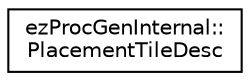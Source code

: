 digraph "Graphical Class Hierarchy"
{
 // LATEX_PDF_SIZE
  edge [fontname="Helvetica",fontsize="10",labelfontname="Helvetica",labelfontsize="10"];
  node [fontname="Helvetica",fontsize="10",shape=record];
  rankdir="LR";
  Node0 [label="ezProcGenInternal::\lPlacementTileDesc",height=0.2,width=0.4,color="black", fillcolor="white", style="filled",URL="$df/d19/structez_proc_gen_internal_1_1_placement_tile_desc.htm",tooltip=" "];
}
